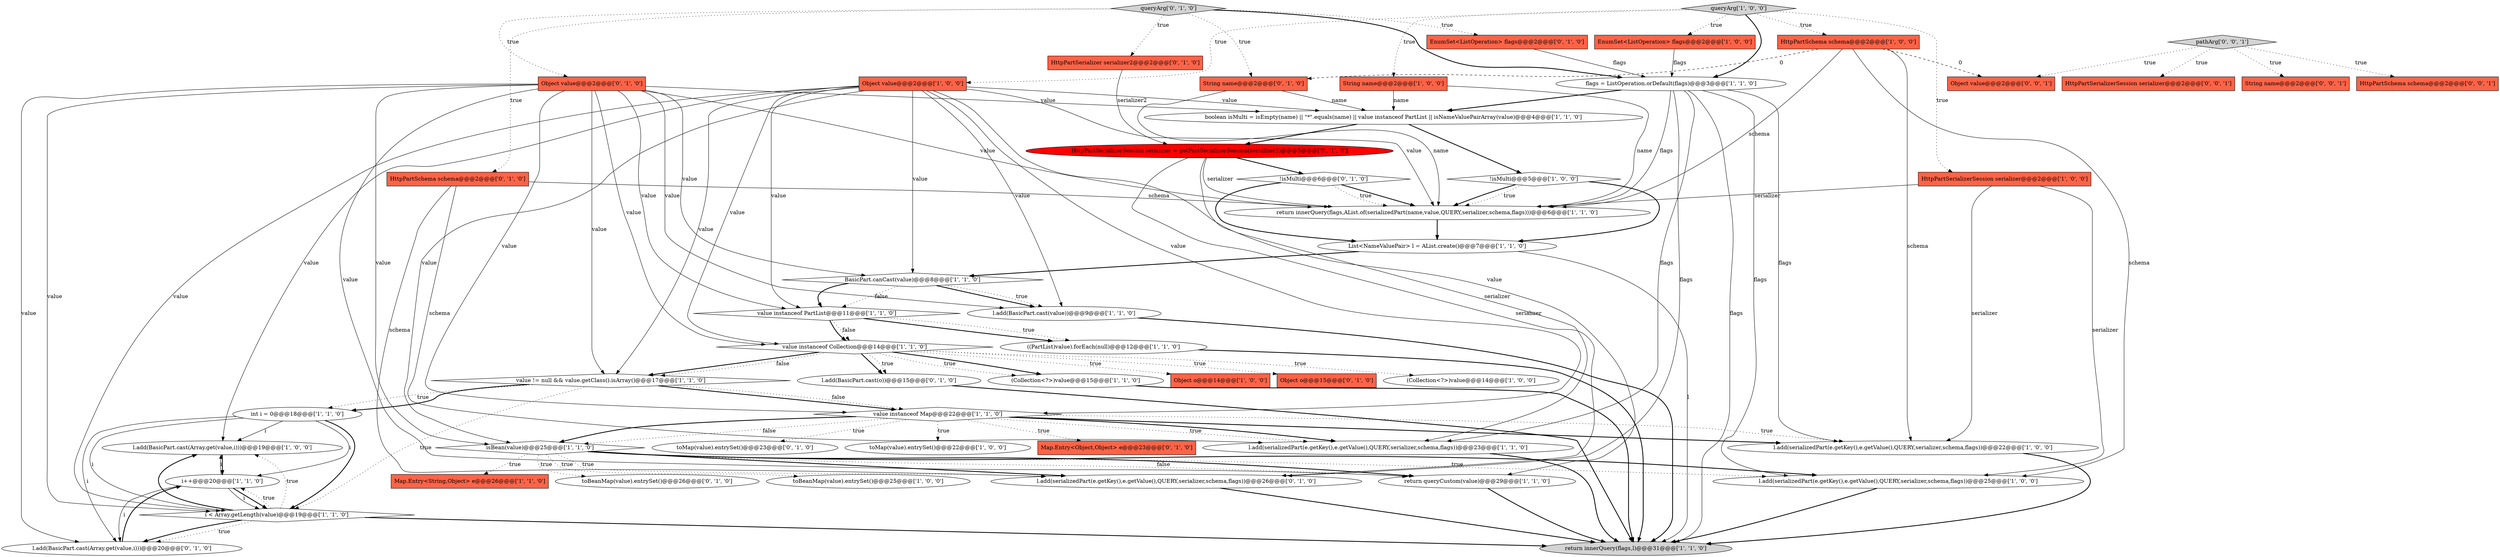 digraph {
4 [style = filled, label = "l.add(serializedPart(e.getKey(),e.getValue(),QUERY,serializer,schema,flags))@@@22@@@['1', '0', '0']", fillcolor = white, shape = ellipse image = "AAA0AAABBB1BBB"];
19 [style = filled, label = "(Collection<?>)value@@@14@@@['1', '0', '0']", fillcolor = white, shape = ellipse image = "AAA0AAABBB1BBB"];
18 [style = filled, label = "toBeanMap(value).entrySet()@@@25@@@['1', '0', '0']", fillcolor = white, shape = ellipse image = "AAA0AAABBB1BBB"];
48 [style = filled, label = "String name@@@2@@@['0', '1', '0']", fillcolor = tomato, shape = box image = "AAA1AAABBB2BBB"];
30 [style = filled, label = "value != null && value.getClass().isArray()@@@17@@@['1', '1', '0']", fillcolor = white, shape = diamond image = "AAA0AAABBB1BBB"];
8 [style = filled, label = "return queryCustom(value)@@@29@@@['1', '1', '0']", fillcolor = white, shape = ellipse image = "AAA0AAABBB1BBB"];
26 [style = filled, label = "BasicPart.canCast(value)@@@8@@@['1', '1', '0']", fillcolor = white, shape = diamond image = "AAA0AAABBB1BBB"];
15 [style = filled, label = "!isMulti@@@5@@@['1', '0', '0']", fillcolor = white, shape = diamond image = "AAA0AAABBB1BBB"];
45 [style = filled, label = "HttpPartSerializer serializer2@@@2@@@['0', '1', '0']", fillcolor = tomato, shape = box image = "AAA0AAABBB2BBB"];
51 [style = filled, label = "HttpPartSerializerSession serializer@@@2@@@['0', '0', '1']", fillcolor = tomato, shape = box image = "AAA0AAABBB3BBB"];
24 [style = filled, label = "value instanceof Collection@@@14@@@['1', '1', '0']", fillcolor = white, shape = diamond image = "AAA0AAABBB1BBB"];
5 [style = filled, label = "l.add(serializedPart(e.getKey(),e.getValue(),QUERY,serializer,schema,flags))@@@25@@@['1', '0', '0']", fillcolor = white, shape = ellipse image = "AAA0AAABBB1BBB"];
7 [style = filled, label = "l.add(BasicPart.cast(value))@@@9@@@['1', '1', '0']", fillcolor = white, shape = ellipse image = "AAA0AAABBB1BBB"];
16 [style = filled, label = "flags = ListOperation.orDefault(flags)@@@3@@@['1', '1', '0']", fillcolor = white, shape = ellipse image = "AAA0AAABBB1BBB"];
22 [style = filled, label = "int i = 0@@@18@@@['1', '1', '0']", fillcolor = white, shape = ellipse image = "AAA0AAABBB1BBB"];
50 [style = filled, label = "String name@@@2@@@['0', '0', '1']", fillcolor = tomato, shape = box image = "AAA0AAABBB3BBB"];
1 [style = filled, label = "isBean(value)@@@25@@@['1', '1', '0']", fillcolor = white, shape = diamond image = "AAA0AAABBB1BBB"];
49 [style = filled, label = "pathArg['0', '0', '1']", fillcolor = lightgray, shape = diamond image = "AAA0AAABBB3BBB"];
20 [style = filled, label = "Map.Entry<String,Object> e@@@26@@@['1', '1', '0']", fillcolor = tomato, shape = box image = "AAA0AAABBB1BBB"];
29 [style = filled, label = "boolean isMulti = isEmpty(name) || \"*\".equals(name) || value instanceof PartList || isNameValuePairArray(value)@@@4@@@['1', '1', '0']", fillcolor = white, shape = ellipse image = "AAA0AAABBB1BBB"];
31 [style = filled, label = "Object o@@@14@@@['1', '0', '0']", fillcolor = tomato, shape = box image = "AAA0AAABBB1BBB"];
11 [style = filled, label = "String name@@@2@@@['1', '0', '0']", fillcolor = tomato, shape = box image = "AAA0AAABBB1BBB"];
17 [style = filled, label = "List<NameValuePair> l = AList.create()@@@7@@@['1', '1', '0']", fillcolor = white, shape = ellipse image = "AAA0AAABBB1BBB"];
14 [style = filled, label = "l.add(BasicPart.cast(Array.get(value,i)))@@@19@@@['1', '0', '0']", fillcolor = white, shape = ellipse image = "AAA0AAABBB1BBB"];
25 [style = filled, label = "HttpPartSchema schema@@@2@@@['1', '0', '0']", fillcolor = tomato, shape = box image = "AAA1AAABBB1BBB"];
39 [style = filled, label = "toMap(value).entrySet()@@@23@@@['0', '1', '0']", fillcolor = white, shape = ellipse image = "AAA0AAABBB2BBB"];
41 [style = filled, label = "toBeanMap(value).entrySet()@@@26@@@['0', '1', '0']", fillcolor = white, shape = ellipse image = "AAA0AAABBB2BBB"];
10 [style = filled, label = "queryArg['1', '0', '0']", fillcolor = lightgray, shape = diamond image = "AAA0AAABBB1BBB"];
27 [style = filled, label = "l.add(serializedPart(e.getKey(),e.getValue(),QUERY,serializer,schema,flags))@@@23@@@['1', '1', '0']", fillcolor = white, shape = ellipse image = "AAA0AAABBB1BBB"];
12 [style = filled, label = "((PartList)value).forEach(null)@@@12@@@['1', '1', '0']", fillcolor = white, shape = ellipse image = "AAA0AAABBB1BBB"];
3 [style = filled, label = "i < Array.getLength(value)@@@19@@@['1', '1', '0']", fillcolor = white, shape = diamond image = "AAA0AAABBB1BBB"];
0 [style = filled, label = "toMap(value).entrySet()@@@22@@@['1', '0', '0']", fillcolor = white, shape = ellipse image = "AAA0AAABBB1BBB"];
13 [style = filled, label = "value instanceof Map@@@22@@@['1', '1', '0']", fillcolor = white, shape = diamond image = "AAA0AAABBB1BBB"];
32 [style = filled, label = "(Collection<?>)value@@@15@@@['1', '1', '0']", fillcolor = white, shape = ellipse image = "AAA0AAABBB1BBB"];
47 [style = filled, label = "EnumSet<ListOperation> flags@@@2@@@['0', '1', '0']", fillcolor = tomato, shape = box image = "AAA0AAABBB2BBB"];
23 [style = filled, label = "Object value@@@2@@@['1', '0', '0']", fillcolor = tomato, shape = box image = "AAA0AAABBB1BBB"];
21 [style = filled, label = "EnumSet<ListOperation> flags@@@2@@@['1', '0', '0']", fillcolor = tomato, shape = box image = "AAA0AAABBB1BBB"];
35 [style = filled, label = "l.add(BasicPart.cast(Array.get(value,i)))@@@20@@@['0', '1', '0']", fillcolor = white, shape = ellipse image = "AAA0AAABBB2BBB"];
2 [style = filled, label = "return innerQuery(flags,l)@@@31@@@['1', '1', '0']", fillcolor = lightgray, shape = ellipse image = "AAA0AAABBB1BBB"];
34 [style = filled, label = "l.add(BasicPart.cast(o))@@@15@@@['0', '1', '0']", fillcolor = white, shape = ellipse image = "AAA0AAABBB2BBB"];
6 [style = filled, label = "HttpPartSerializerSession serializer@@@2@@@['1', '0', '0']", fillcolor = tomato, shape = box image = "AAA0AAABBB1BBB"];
9 [style = filled, label = "value instanceof PartList@@@11@@@['1', '1', '0']", fillcolor = white, shape = diamond image = "AAA0AAABBB1BBB"];
36 [style = filled, label = "!isMulti@@@6@@@['0', '1', '0']", fillcolor = white, shape = diamond image = "AAA0AAABBB2BBB"];
38 [style = filled, label = "HttpPartSerializerSession serializer = getPartSerializerSession(serializer2)@@@5@@@['0', '1', '0']", fillcolor = red, shape = ellipse image = "AAA1AAABBB2BBB"];
44 [style = filled, label = "queryArg['0', '1', '0']", fillcolor = lightgray, shape = diamond image = "AAA0AAABBB2BBB"];
33 [style = filled, label = "return innerQuery(flags,AList.of(serializedPart(name,value,QUERY,serializer,schema,flags)))@@@6@@@['1', '1', '0']", fillcolor = white, shape = ellipse image = "AAA0AAABBB1BBB"];
46 [style = filled, label = "Object value@@@2@@@['0', '1', '0']", fillcolor = tomato, shape = box image = "AAA0AAABBB2BBB"];
52 [style = filled, label = "HttpPartSchema schema@@@2@@@['0', '0', '1']", fillcolor = tomato, shape = box image = "AAA0AAABBB3BBB"];
40 [style = filled, label = "l.add(serializedPart(e.getKey(),e.getValue(),QUERY,serializer,schema,flags))@@@26@@@['0', '1', '0']", fillcolor = white, shape = ellipse image = "AAA0AAABBB2BBB"];
43 [style = filled, label = "Object o@@@15@@@['0', '1', '0']", fillcolor = tomato, shape = box image = "AAA0AAABBB2BBB"];
28 [style = filled, label = "i++@@@20@@@['1', '1', '0']", fillcolor = white, shape = ellipse image = "AAA0AAABBB1BBB"];
53 [style = filled, label = "Object value@@@2@@@['0', '0', '1']", fillcolor = tomato, shape = box image = "AAA0AAABBB3BBB"];
37 [style = filled, label = "HttpPartSchema schema@@@2@@@['0', '1', '0']", fillcolor = tomato, shape = box image = "AAA0AAABBB2BBB"];
42 [style = filled, label = "Map.Entry<Object,Object> e@@@23@@@['0', '1', '0']", fillcolor = tomato, shape = box image = "AAA0AAABBB2BBB"];
46->29 [style = solid, label="value"];
1->5 [style = bold, label=""];
40->2 [style = bold, label=""];
29->15 [style = bold, label=""];
9->12 [style = dotted, label="true"];
30->13 [style = bold, label=""];
23->7 [style = solid, label="value"];
37->33 [style = solid, label="schema"];
13->27 [style = dotted, label="true"];
6->5 [style = solid, label="serializer"];
45->38 [style = solid, label="serializer2"];
24->32 [style = bold, label=""];
25->48 [style = dashed, label="0"];
46->8 [style = solid, label="value"];
24->43 [style = dotted, label="true"];
16->33 [style = solid, label="flags"];
24->34 [style = bold, label=""];
26->9 [style = bold, label=""];
14->28 [style = bold, label=""];
16->4 [style = solid, label="flags"];
15->33 [style = dotted, label="true"];
3->35 [style = dotted, label="true"];
36->33 [style = bold, label=""];
48->33 [style = solid, label="name"];
13->1 [style = bold, label=""];
24->30 [style = bold, label=""];
23->1 [style = solid, label="value"];
3->35 [style = bold, label=""];
15->17 [style = bold, label=""];
12->2 [style = bold, label=""];
1->8 [style = dotted, label="false"];
34->2 [style = bold, label=""];
46->7 [style = solid, label="value"];
6->4 [style = solid, label="serializer"];
44->47 [style = dotted, label="true"];
22->3 [style = solid, label="i"];
28->3 [style = bold, label=""];
36->17 [style = bold, label=""];
23->3 [style = solid, label="value"];
9->24 [style = bold, label=""];
27->2 [style = bold, label=""];
13->4 [style = dotted, label="true"];
25->33 [style = solid, label="schema"];
13->39 [style = dotted, label="true"];
44->48 [style = dotted, label="true"];
10->6 [style = dotted, label="true"];
26->7 [style = bold, label=""];
44->46 [style = dotted, label="true"];
11->29 [style = solid, label="name"];
25->4 [style = solid, label="schema"];
16->29 [style = bold, label=""];
49->53 [style = dotted, label="true"];
46->13 [style = solid, label="value"];
46->1 [style = solid, label="value"];
44->37 [style = dotted, label="true"];
4->2 [style = bold, label=""];
46->24 [style = solid, label="value"];
23->33 [style = solid, label="value"];
17->2 [style = solid, label="l"];
30->13 [style = dotted, label="false"];
1->41 [style = dotted, label="true"];
24->30 [style = dotted, label="false"];
1->18 [style = dotted, label="true"];
49->51 [style = dotted, label="true"];
16->5 [style = solid, label="flags"];
35->28 [style = bold, label=""];
46->35 [style = solid, label="value"];
1->40 [style = dotted, label="true"];
38->33 [style = solid, label="serializer"];
10->25 [style = dotted, label="true"];
10->23 [style = dotted, label="true"];
21->16 [style = solid, label="flags"];
3->2 [style = bold, label=""];
44->16 [style = bold, label=""];
23->13 [style = solid, label="value"];
13->0 [style = dotted, label="true"];
7->2 [style = bold, label=""];
30->3 [style = dotted, label="true"];
24->34 [style = dotted, label="true"];
37->40 [style = solid, label="schema"];
22->14 [style = solid, label="i"];
24->19 [style = dotted, label="true"];
29->38 [style = bold, label=""];
16->40 [style = solid, label="flags"];
46->3 [style = solid, label="value"];
46->30 [style = solid, label="value"];
16->27 [style = solid, label="flags"];
46->26 [style = solid, label="value"];
15->33 [style = bold, label=""];
26->7 [style = dotted, label="true"];
44->45 [style = dotted, label="true"];
24->32 [style = dotted, label="true"];
1->8 [style = bold, label=""];
28->35 [style = solid, label="i"];
25->53 [style = dashed, label="0"];
22->35 [style = solid, label="i"];
46->9 [style = solid, label="value"];
49->50 [style = dotted, label="true"];
23->24 [style = solid, label="value"];
11->33 [style = solid, label="name"];
3->14 [style = dotted, label="true"];
13->1 [style = dotted, label="false"];
49->52 [style = dotted, label="true"];
13->27 [style = bold, label=""];
47->16 [style = solid, label="flags"];
8->2 [style = bold, label=""];
10->16 [style = bold, label=""];
10->11 [style = dotted, label="true"];
23->8 [style = solid, label="value"];
23->29 [style = solid, label="value"];
9->12 [style = bold, label=""];
1->20 [style = dotted, label="true"];
46->33 [style = solid, label="value"];
33->17 [style = bold, label=""];
28->14 [style = solid, label="i"];
3->28 [style = dotted, label="true"];
36->33 [style = dotted, label="true"];
9->24 [style = dotted, label="false"];
6->33 [style = solid, label="serializer"];
17->26 [style = bold, label=""];
30->22 [style = bold, label=""];
1->40 [style = bold, label=""];
28->3 [style = solid, label="i"];
3->14 [style = bold, label=""];
38->40 [style = solid, label="serializer"];
24->31 [style = dotted, label="true"];
38->36 [style = bold, label=""];
13->42 [style = dotted, label="true"];
32->2 [style = bold, label=""];
26->9 [style = dotted, label="false"];
23->30 [style = solid, label="value"];
23->26 [style = solid, label="value"];
22->3 [style = bold, label=""];
5->2 [style = bold, label=""];
48->29 [style = solid, label="name"];
25->5 [style = solid, label="schema"];
38->27 [style = solid, label="serializer"];
23->9 [style = solid, label="value"];
37->27 [style = solid, label="schema"];
22->28 [style = solid, label="i"];
16->2 [style = solid, label="flags"];
30->22 [style = dotted, label="true"];
10->21 [style = dotted, label="true"];
1->5 [style = dotted, label="true"];
13->4 [style = bold, label=""];
23->14 [style = solid, label="value"];
}
